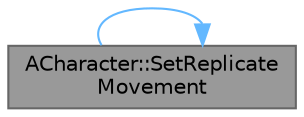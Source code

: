 digraph "ACharacter::SetReplicateMovement"
{
 // INTERACTIVE_SVG=YES
 // LATEX_PDF_SIZE
  bgcolor="transparent";
  edge [fontname=Helvetica,fontsize=10,labelfontname=Helvetica,labelfontsize=10];
  node [fontname=Helvetica,fontsize=10,shape=box,height=0.2,width=0.4];
  rankdir="LR";
  Node1 [id="Node000001",label="ACharacter::SetReplicate\lMovement",height=0.2,width=0.4,color="gray40", fillcolor="grey60", style="filled", fontcolor="black",tooltip="Set whether this actor's movement replicates to network clients."];
  Node1 -> Node1 [id="edge1_Node000001_Node000001",color="steelblue1",style="solid",tooltip=" "];
}
